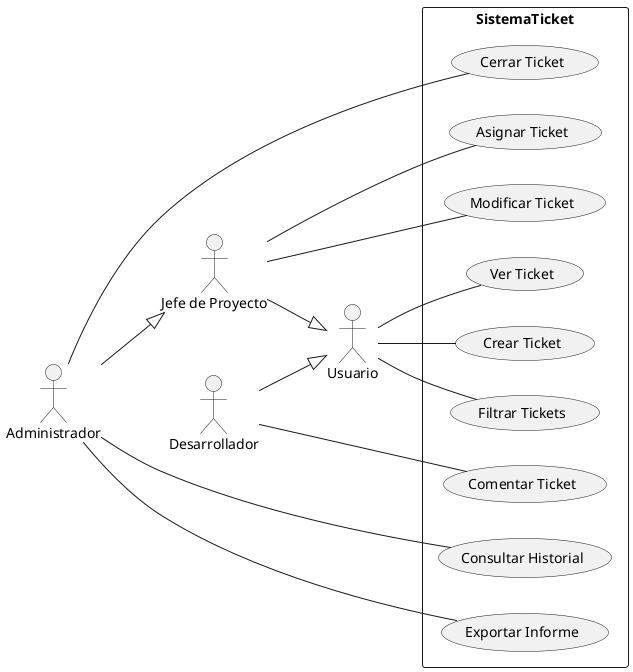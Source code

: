 @startuml

left to right direction

actor Usuario as Usuario
actor "Jefe de Proyecto" as JefeProyecto
actor Administrador as Admin
actor Desarrollador as Dev

rectangle SistemaTicket {
   Usuario -- (Ver Ticket)
     Dev -- (Comentar Ticket)
    Usuario -- (Crear Ticket)
     Usuario -- (Filtrar Tickets)
     JefeProyecto -- (Asignar Ticket)
     JefeProyecto -- (Modificar Ticket)
    Admin -- (Consultar Historial)
     Admin -- (Exportar Informe)
    Admin -- (Cerrar Ticket)
Dev --|> Usuario
JefeProyecto --|> Usuario
Admin --|> JefeProyecto
}

@enduml